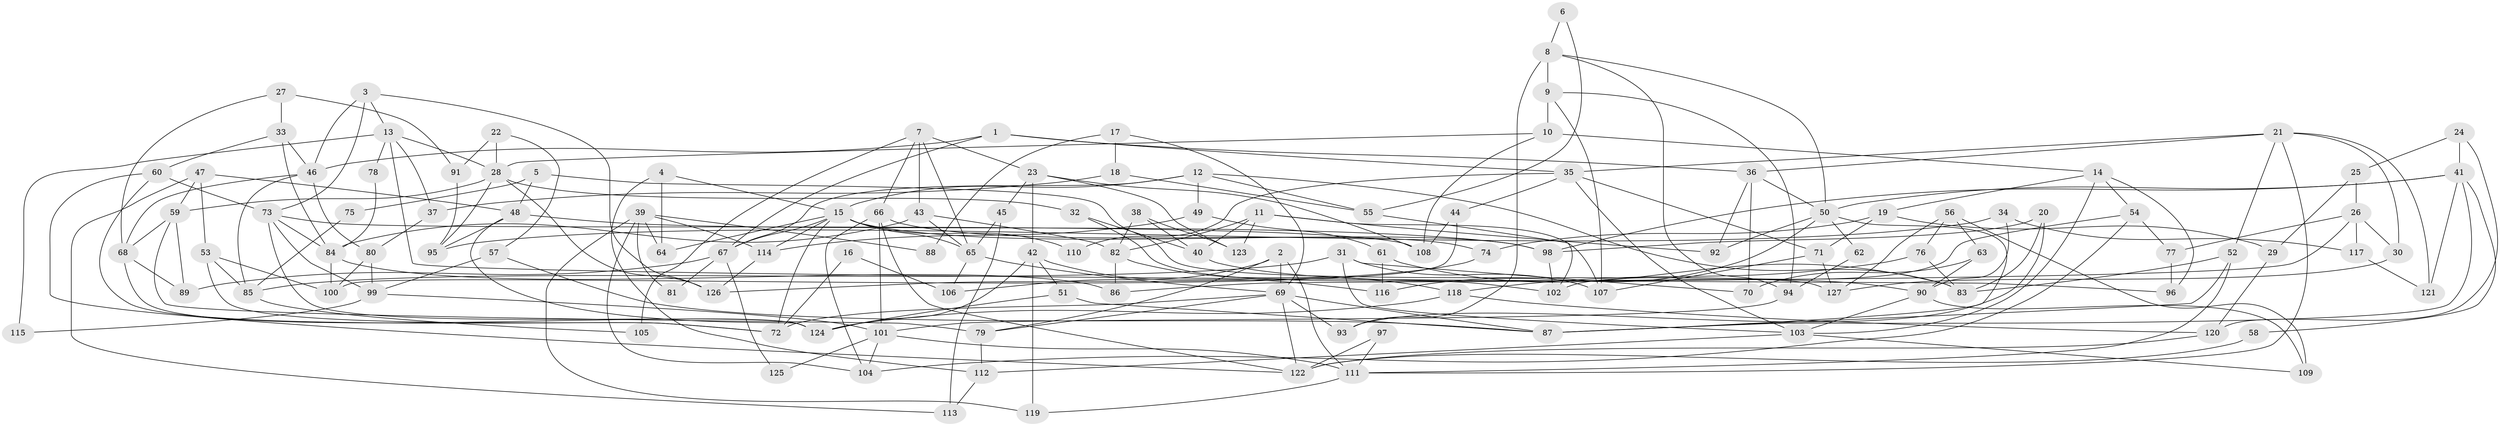 // Generated by graph-tools (version 1.1) at 2025/50/03/09/25 03:50:11]
// undirected, 127 vertices, 254 edges
graph export_dot {
graph [start="1"]
  node [color=gray90,style=filled];
  1;
  2;
  3;
  4;
  5;
  6;
  7;
  8;
  9;
  10;
  11;
  12;
  13;
  14;
  15;
  16;
  17;
  18;
  19;
  20;
  21;
  22;
  23;
  24;
  25;
  26;
  27;
  28;
  29;
  30;
  31;
  32;
  33;
  34;
  35;
  36;
  37;
  38;
  39;
  40;
  41;
  42;
  43;
  44;
  45;
  46;
  47;
  48;
  49;
  50;
  51;
  52;
  53;
  54;
  55;
  56;
  57;
  58;
  59;
  60;
  61;
  62;
  63;
  64;
  65;
  66;
  67;
  68;
  69;
  70;
  71;
  72;
  73;
  74;
  75;
  76;
  77;
  78;
  79;
  80;
  81;
  82;
  83;
  84;
  85;
  86;
  87;
  88;
  89;
  90;
  91;
  92;
  93;
  94;
  95;
  96;
  97;
  98;
  99;
  100;
  101;
  102;
  103;
  104;
  105;
  106;
  107;
  108;
  109;
  110;
  111;
  112;
  113;
  114;
  115;
  116;
  117;
  118;
  119;
  120;
  121;
  122;
  123;
  124;
  125;
  126;
  127;
  1 -- 36;
  1 -- 46;
  1 -- 35;
  1 -- 67;
  2 -- 79;
  2 -- 111;
  2 -- 69;
  2 -- 106;
  3 -- 46;
  3 -- 73;
  3 -- 13;
  3 -- 126;
  4 -- 15;
  4 -- 112;
  4 -- 64;
  5 -- 127;
  5 -- 48;
  5 -- 75;
  6 -- 55;
  6 -- 8;
  7 -- 66;
  7 -- 43;
  7 -- 23;
  7 -- 65;
  7 -- 105;
  8 -- 93;
  8 -- 50;
  8 -- 9;
  8 -- 94;
  9 -- 10;
  9 -- 94;
  9 -- 107;
  10 -- 28;
  10 -- 108;
  10 -- 14;
  11 -- 107;
  11 -- 40;
  11 -- 82;
  11 -- 92;
  11 -- 123;
  12 -- 15;
  12 -- 83;
  12 -- 49;
  12 -- 55;
  12 -- 67;
  13 -- 28;
  13 -- 37;
  13 -- 78;
  13 -- 96;
  13 -- 115;
  14 -- 96;
  14 -- 19;
  14 -- 54;
  14 -- 103;
  15 -- 114;
  15 -- 67;
  15 -- 64;
  15 -- 65;
  15 -- 72;
  15 -- 98;
  15 -- 110;
  16 -- 106;
  16 -- 72;
  17 -- 69;
  17 -- 18;
  17 -- 88;
  18 -- 37;
  18 -- 55;
  19 -- 74;
  19 -- 29;
  19 -- 71;
  20 -- 98;
  20 -- 83;
  20 -- 93;
  21 -- 36;
  21 -- 111;
  21 -- 30;
  21 -- 35;
  21 -- 52;
  21 -- 121;
  22 -- 57;
  22 -- 91;
  22 -- 28;
  23 -- 45;
  23 -- 42;
  23 -- 108;
  23 -- 123;
  24 -- 41;
  24 -- 120;
  24 -- 25;
  25 -- 29;
  25 -- 26;
  26 -- 86;
  26 -- 30;
  26 -- 77;
  26 -- 117;
  27 -- 33;
  27 -- 68;
  27 -- 91;
  28 -- 95;
  28 -- 32;
  28 -- 59;
  28 -- 126;
  29 -- 120;
  30 -- 127;
  31 -- 107;
  31 -- 103;
  31 -- 70;
  31 -- 85;
  32 -- 40;
  32 -- 102;
  33 -- 84;
  33 -- 46;
  33 -- 60;
  34 -- 90;
  34 -- 117;
  34 -- 95;
  35 -- 44;
  35 -- 71;
  35 -- 103;
  35 -- 110;
  36 -- 92;
  36 -- 50;
  36 -- 70;
  37 -- 80;
  38 -- 123;
  38 -- 82;
  38 -- 40;
  39 -- 104;
  39 -- 64;
  39 -- 81;
  39 -- 88;
  39 -- 114;
  39 -- 119;
  40 -- 90;
  41 -- 87;
  41 -- 98;
  41 -- 50;
  41 -- 58;
  41 -- 121;
  42 -- 124;
  42 -- 51;
  42 -- 116;
  42 -- 119;
  43 -- 84;
  43 -- 65;
  43 -- 82;
  44 -- 108;
  44 -- 100;
  45 -- 113;
  45 -- 65;
  46 -- 68;
  46 -- 85;
  46 -- 80;
  47 -- 53;
  47 -- 59;
  47 -- 48;
  47 -- 113;
  48 -- 98;
  48 -- 95;
  48 -- 124;
  49 -- 114;
  49 -- 61;
  50 -- 87;
  50 -- 62;
  50 -- 92;
  50 -- 116;
  51 -- 124;
  51 -- 87;
  52 -- 87;
  52 -- 83;
  52 -- 111;
  53 -- 72;
  53 -- 100;
  53 -- 85;
  54 -- 104;
  54 -- 77;
  54 -- 102;
  55 -- 102;
  56 -- 127;
  56 -- 109;
  56 -- 63;
  56 -- 76;
  57 -- 87;
  57 -- 99;
  58 -- 122;
  59 -- 89;
  59 -- 68;
  59 -- 79;
  60 -- 72;
  60 -- 73;
  60 -- 122;
  61 -- 116;
  61 -- 83;
  62 -- 94;
  63 -- 70;
  63 -- 90;
  65 -- 69;
  65 -- 106;
  66 -- 101;
  66 -- 122;
  66 -- 74;
  66 -- 104;
  67 -- 81;
  67 -- 89;
  67 -- 125;
  68 -- 124;
  68 -- 89;
  69 -- 72;
  69 -- 79;
  69 -- 87;
  69 -- 93;
  69 -- 122;
  71 -- 107;
  71 -- 127;
  73 -- 124;
  73 -- 84;
  73 -- 99;
  73 -- 108;
  74 -- 126;
  75 -- 85;
  76 -- 83;
  76 -- 118;
  77 -- 96;
  78 -- 84;
  79 -- 112;
  80 -- 99;
  80 -- 100;
  82 -- 86;
  82 -- 118;
  84 -- 100;
  84 -- 86;
  85 -- 105;
  90 -- 103;
  90 -- 109;
  91 -- 95;
  94 -- 101;
  97 -- 122;
  97 -- 111;
  98 -- 102;
  99 -- 101;
  99 -- 115;
  101 -- 111;
  101 -- 104;
  101 -- 125;
  103 -- 109;
  103 -- 112;
  111 -- 119;
  112 -- 113;
  114 -- 126;
  117 -- 121;
  118 -- 120;
  118 -- 124;
  120 -- 122;
}
